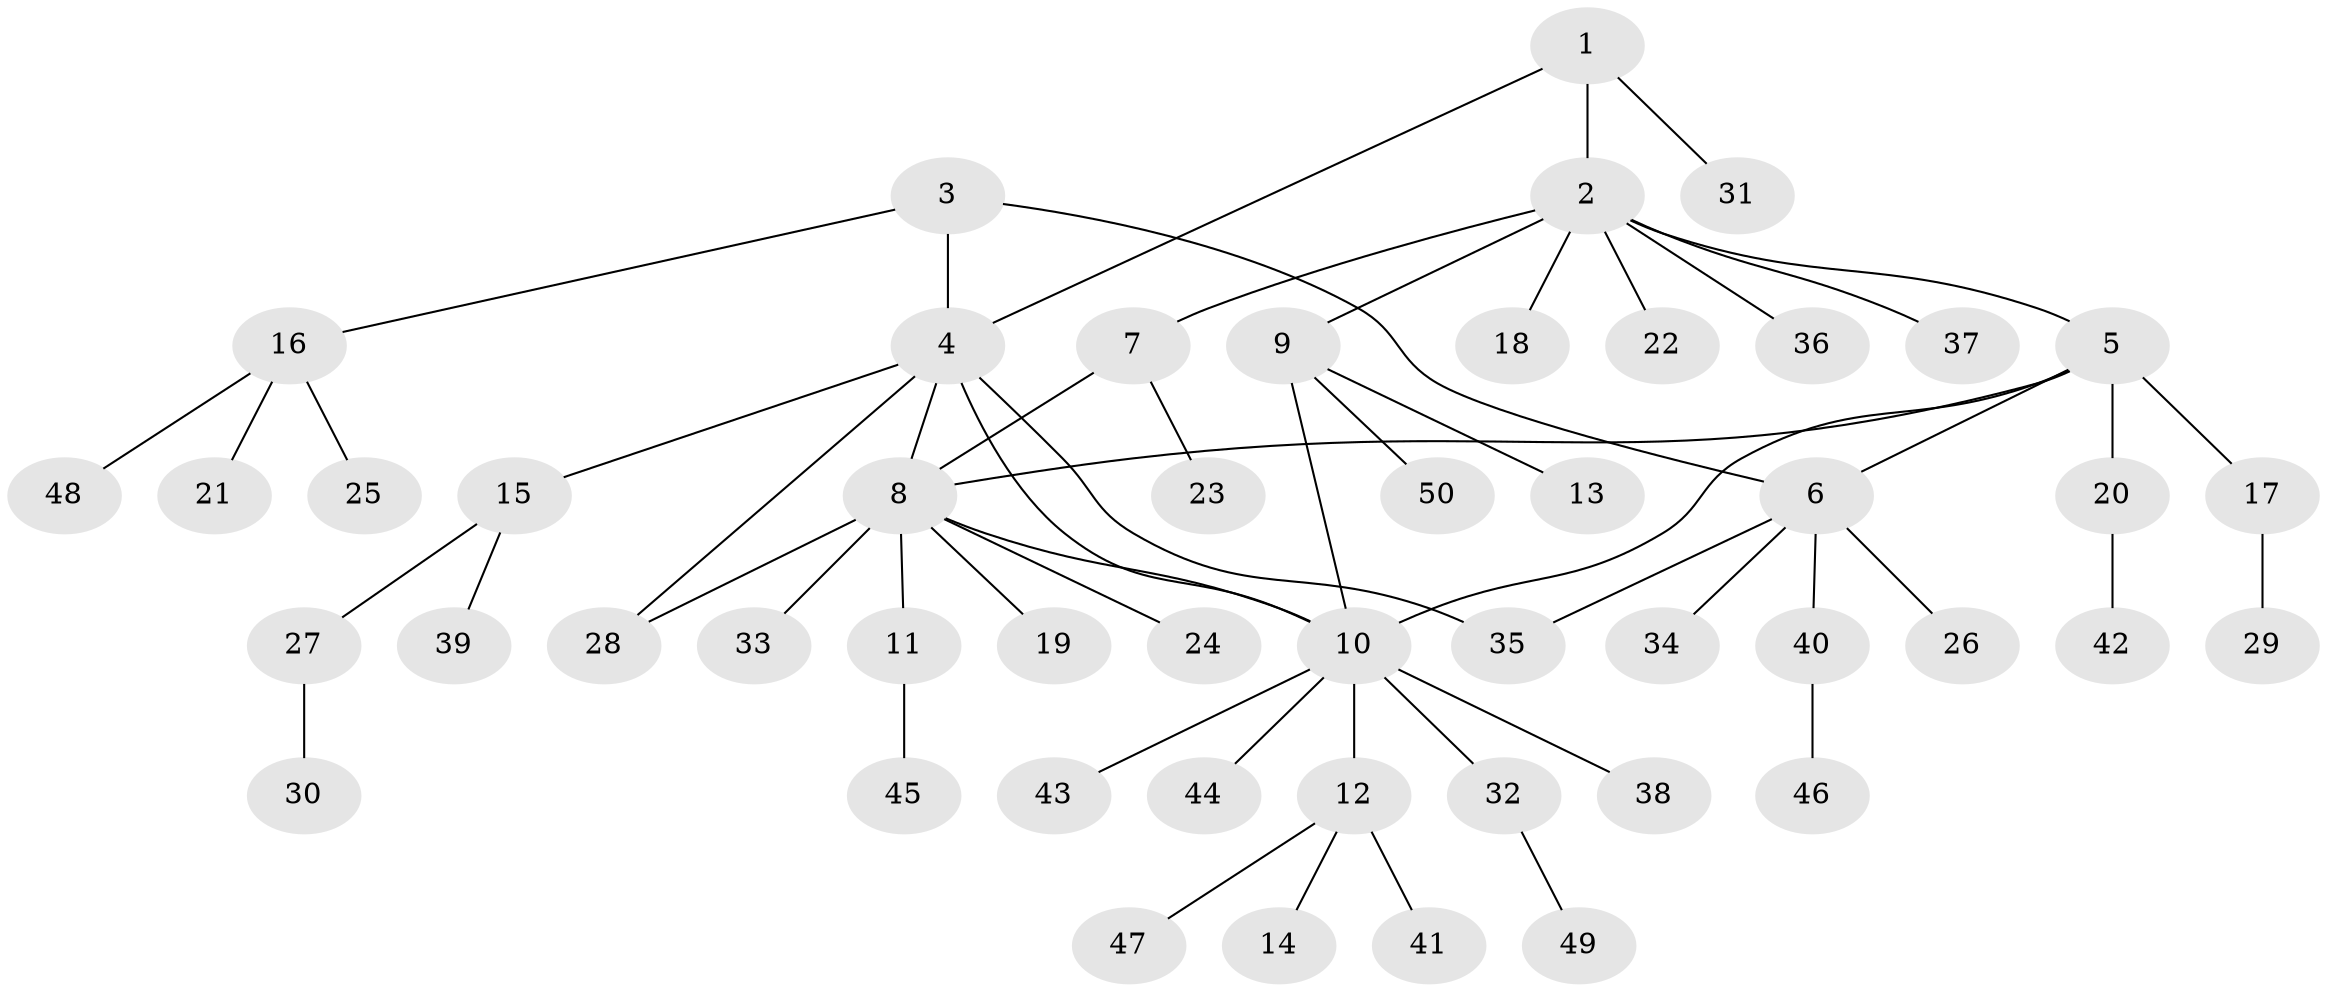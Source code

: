 // Generated by graph-tools (version 1.1) at 2025/11/02/27/25 16:11:35]
// undirected, 50 vertices, 57 edges
graph export_dot {
graph [start="1"]
  node [color=gray90,style=filled];
  1;
  2;
  3;
  4;
  5;
  6;
  7;
  8;
  9;
  10;
  11;
  12;
  13;
  14;
  15;
  16;
  17;
  18;
  19;
  20;
  21;
  22;
  23;
  24;
  25;
  26;
  27;
  28;
  29;
  30;
  31;
  32;
  33;
  34;
  35;
  36;
  37;
  38;
  39;
  40;
  41;
  42;
  43;
  44;
  45;
  46;
  47;
  48;
  49;
  50;
  1 -- 2;
  1 -- 4;
  1 -- 31;
  2 -- 5;
  2 -- 7;
  2 -- 9;
  2 -- 18;
  2 -- 22;
  2 -- 36;
  2 -- 37;
  3 -- 4;
  3 -- 6;
  3 -- 16;
  4 -- 8;
  4 -- 10;
  4 -- 15;
  4 -- 28;
  4 -- 35;
  5 -- 6;
  5 -- 8;
  5 -- 10;
  5 -- 17;
  5 -- 20;
  6 -- 26;
  6 -- 34;
  6 -- 35;
  6 -- 40;
  7 -- 8;
  7 -- 23;
  8 -- 10;
  8 -- 11;
  8 -- 19;
  8 -- 24;
  8 -- 28;
  8 -- 33;
  9 -- 10;
  9 -- 13;
  9 -- 50;
  10 -- 12;
  10 -- 32;
  10 -- 38;
  10 -- 43;
  10 -- 44;
  11 -- 45;
  12 -- 14;
  12 -- 41;
  12 -- 47;
  15 -- 27;
  15 -- 39;
  16 -- 21;
  16 -- 25;
  16 -- 48;
  17 -- 29;
  20 -- 42;
  27 -- 30;
  32 -- 49;
  40 -- 46;
}
